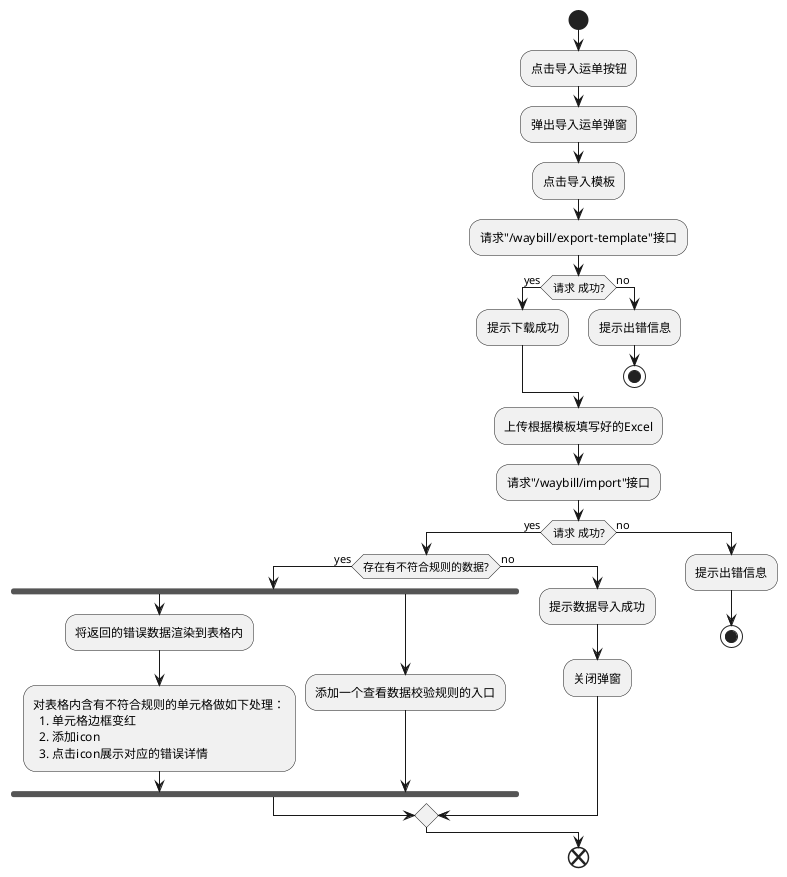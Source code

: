 @startuml

start
:点击导入运单按钮;
:弹出导入运单弹窗;
:点击导入模板;
:请求"/waybill/export-template"接口;
if(请求 成功?) then (yes)
  :提示下载成功;
else (no)
  :提示出错信息;
  stop
endif
:上传根据模板填写好的Excel;
:请求"/waybill/import"接口;
if(请求 成功?) then (yes)
  if(存在有不符合规则的数据?) then (yes)
    fork
      :将返回的错误数据渲染到表格内;
      :对表格内含有不符合规则的单元格做如下处理：
        1. 单元格边框变红
        2. 添加icon
        3. 点击icon展示对应的错误详情; 
    fork again
      :添加一个查看数据校验规则的入口;
    end fork
  else (no)
    :提示数据导入成功;
    :关闭弹窗;
  endif
else (no)
  :提示出错信息;
  stop
endif
end

@enduml